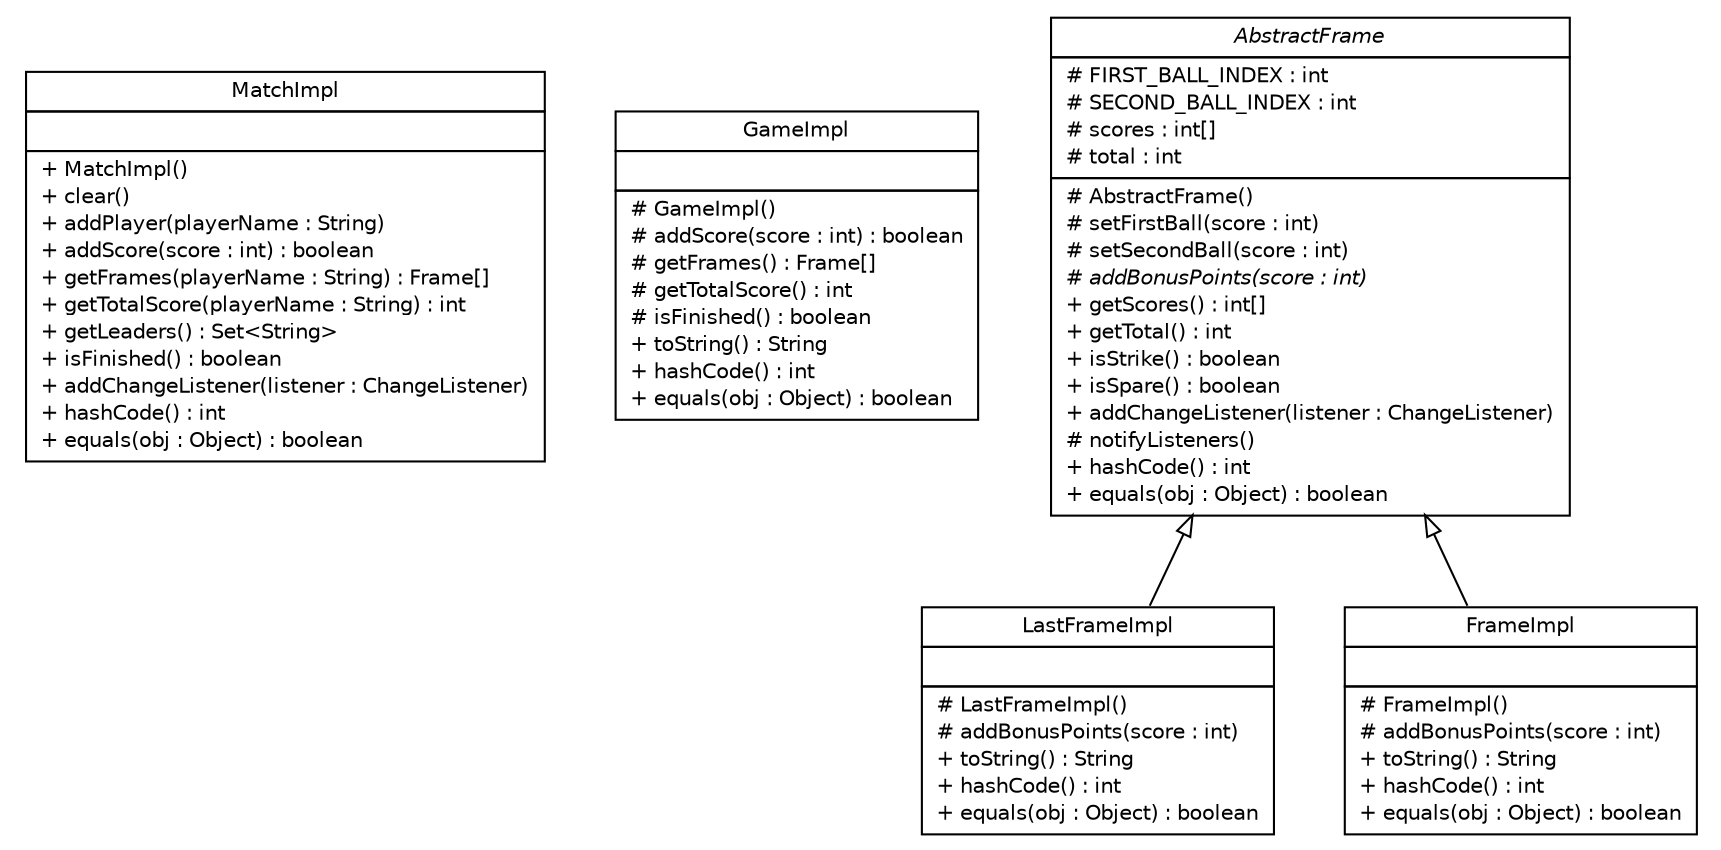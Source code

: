 #!/usr/local/bin/dot
#
# Class diagram 
# Generated by UMLGraph version R5_6 (http://www.umlgraph.org/)
#

digraph G {
	edge [fontname="Helvetica",fontsize=10,labelfontname="Helvetica",labelfontsize=10];
	node [fontname="Helvetica",fontsize=10,shape=plaintext];
	nodesep=0.25;
	ranksep=0.5;
	// thmuggleton.model.impl.MatchImpl
	c156 [label=<<table title="thmuggleton.model.impl.MatchImpl" border="0" cellborder="1" cellspacing="0" cellpadding="2" port="p" href="./MatchImpl.html">
		<tr><td><table border="0" cellspacing="0" cellpadding="1">
<tr><td align="center" balign="center"> MatchImpl </td></tr>
		</table></td></tr>
		<tr><td><table border="0" cellspacing="0" cellpadding="1">
<tr><td align="left" balign="left">  </td></tr>
		</table></td></tr>
		<tr><td><table border="0" cellspacing="0" cellpadding="1">
<tr><td align="left" balign="left"> + MatchImpl() </td></tr>
<tr><td align="left" balign="left"> + clear() </td></tr>
<tr><td align="left" balign="left"> + addPlayer(playerName : String) </td></tr>
<tr><td align="left" balign="left"> + addScore(score : int) : boolean </td></tr>
<tr><td align="left" balign="left"> + getFrames(playerName : String) : Frame[] </td></tr>
<tr><td align="left" balign="left"> + getTotalScore(playerName : String) : int </td></tr>
<tr><td align="left" balign="left"> + getLeaders() : Set&lt;String&gt; </td></tr>
<tr><td align="left" balign="left"> + isFinished() : boolean </td></tr>
<tr><td align="left" balign="left"> + addChangeListener(listener : ChangeListener) </td></tr>
<tr><td align="left" balign="left"> + hashCode() : int </td></tr>
<tr><td align="left" balign="left"> + equals(obj : Object) : boolean </td></tr>
		</table></td></tr>
		</table>>, URL="./MatchImpl.html", fontname="Helvetica", fontcolor="black", fontsize=10.0];
	// thmuggleton.model.impl.GameImpl
	c157 [label=<<table title="thmuggleton.model.impl.GameImpl" border="0" cellborder="1" cellspacing="0" cellpadding="2" port="p" href="./GameImpl.html">
		<tr><td><table border="0" cellspacing="0" cellpadding="1">
<tr><td align="center" balign="center"> GameImpl </td></tr>
		</table></td></tr>
		<tr><td><table border="0" cellspacing="0" cellpadding="1">
<tr><td align="left" balign="left">  </td></tr>
		</table></td></tr>
		<tr><td><table border="0" cellspacing="0" cellpadding="1">
<tr><td align="left" balign="left"> # GameImpl() </td></tr>
<tr><td align="left" balign="left"> # addScore(score : int) : boolean </td></tr>
<tr><td align="left" balign="left"> # getFrames() : Frame[] </td></tr>
<tr><td align="left" balign="left"> # getTotalScore() : int </td></tr>
<tr><td align="left" balign="left"> # isFinished() : boolean </td></tr>
<tr><td align="left" balign="left"> + toString() : String </td></tr>
<tr><td align="left" balign="left"> + hashCode() : int </td></tr>
<tr><td align="left" balign="left"> + equals(obj : Object) : boolean </td></tr>
		</table></td></tr>
		</table>>, URL="./GameImpl.html", fontname="Helvetica", fontcolor="black", fontsize=10.0];
	// thmuggleton.model.impl.LastFrameImpl
	c158 [label=<<table title="thmuggleton.model.impl.LastFrameImpl" border="0" cellborder="1" cellspacing="0" cellpadding="2" port="p" href="./LastFrameImpl.html">
		<tr><td><table border="0" cellspacing="0" cellpadding="1">
<tr><td align="center" balign="center"> LastFrameImpl </td></tr>
		</table></td></tr>
		<tr><td><table border="0" cellspacing="0" cellpadding="1">
<tr><td align="left" balign="left">  </td></tr>
		</table></td></tr>
		<tr><td><table border="0" cellspacing="0" cellpadding="1">
<tr><td align="left" balign="left"> # LastFrameImpl() </td></tr>
<tr><td align="left" balign="left"> # addBonusPoints(score : int) </td></tr>
<tr><td align="left" balign="left"> + toString() : String </td></tr>
<tr><td align="left" balign="left"> + hashCode() : int </td></tr>
<tr><td align="left" balign="left"> + equals(obj : Object) : boolean </td></tr>
		</table></td></tr>
		</table>>, URL="./LastFrameImpl.html", fontname="Helvetica", fontcolor="black", fontsize=10.0];
	// thmuggleton.model.impl.FrameImpl
	c159 [label=<<table title="thmuggleton.model.impl.FrameImpl" border="0" cellborder="1" cellspacing="0" cellpadding="2" port="p" href="./FrameImpl.html">
		<tr><td><table border="0" cellspacing="0" cellpadding="1">
<tr><td align="center" balign="center"> FrameImpl </td></tr>
		</table></td></tr>
		<tr><td><table border="0" cellspacing="0" cellpadding="1">
<tr><td align="left" balign="left">  </td></tr>
		</table></td></tr>
		<tr><td><table border="0" cellspacing="0" cellpadding="1">
<tr><td align="left" balign="left"> # FrameImpl() </td></tr>
<tr><td align="left" balign="left"> # addBonusPoints(score : int) </td></tr>
<tr><td align="left" balign="left"> + toString() : String </td></tr>
<tr><td align="left" balign="left"> + hashCode() : int </td></tr>
<tr><td align="left" balign="left"> + equals(obj : Object) : boolean </td></tr>
		</table></td></tr>
		</table>>, URL="./FrameImpl.html", fontname="Helvetica", fontcolor="black", fontsize=10.0];
	// thmuggleton.model.impl.AbstractFrame
	c160 [label=<<table title="thmuggleton.model.impl.AbstractFrame" border="0" cellborder="1" cellspacing="0" cellpadding="2" port="p" href="./AbstractFrame.html">
		<tr><td><table border="0" cellspacing="0" cellpadding="1">
<tr><td align="center" balign="center"><font face="Helvetica-Oblique"> AbstractFrame </font></td></tr>
		</table></td></tr>
		<tr><td><table border="0" cellspacing="0" cellpadding="1">
<tr><td align="left" balign="left"> # FIRST_BALL_INDEX : int </td></tr>
<tr><td align="left" balign="left"> # SECOND_BALL_INDEX : int </td></tr>
<tr><td align="left" balign="left"> # scores : int[] </td></tr>
<tr><td align="left" balign="left"> # total : int </td></tr>
		</table></td></tr>
		<tr><td><table border="0" cellspacing="0" cellpadding="1">
<tr><td align="left" balign="left"> # AbstractFrame() </td></tr>
<tr><td align="left" balign="left"> # setFirstBall(score : int) </td></tr>
<tr><td align="left" balign="left"> # setSecondBall(score : int) </td></tr>
<tr><td align="left" balign="left"><font face="Helvetica-Oblique" point-size="10.0"> # addBonusPoints(score : int) </font></td></tr>
<tr><td align="left" balign="left"> + getScores() : int[] </td></tr>
<tr><td align="left" balign="left"> + getTotal() : int </td></tr>
<tr><td align="left" balign="left"> + isStrike() : boolean </td></tr>
<tr><td align="left" balign="left"> + isSpare() : boolean </td></tr>
<tr><td align="left" balign="left"> + addChangeListener(listener : ChangeListener) </td></tr>
<tr><td align="left" balign="left"> # notifyListeners() </td></tr>
<tr><td align="left" balign="left"> + hashCode() : int </td></tr>
<tr><td align="left" balign="left"> + equals(obj : Object) : boolean </td></tr>
		</table></td></tr>
		</table>>, URL="./AbstractFrame.html", fontname="Helvetica", fontcolor="black", fontsize=10.0];
	//thmuggleton.model.impl.LastFrameImpl extends thmuggleton.model.impl.AbstractFrame
	c160:p -> c158:p [dir=back,arrowtail=empty];
	//thmuggleton.model.impl.FrameImpl extends thmuggleton.model.impl.AbstractFrame
	c160:p -> c159:p [dir=back,arrowtail=empty];
}

